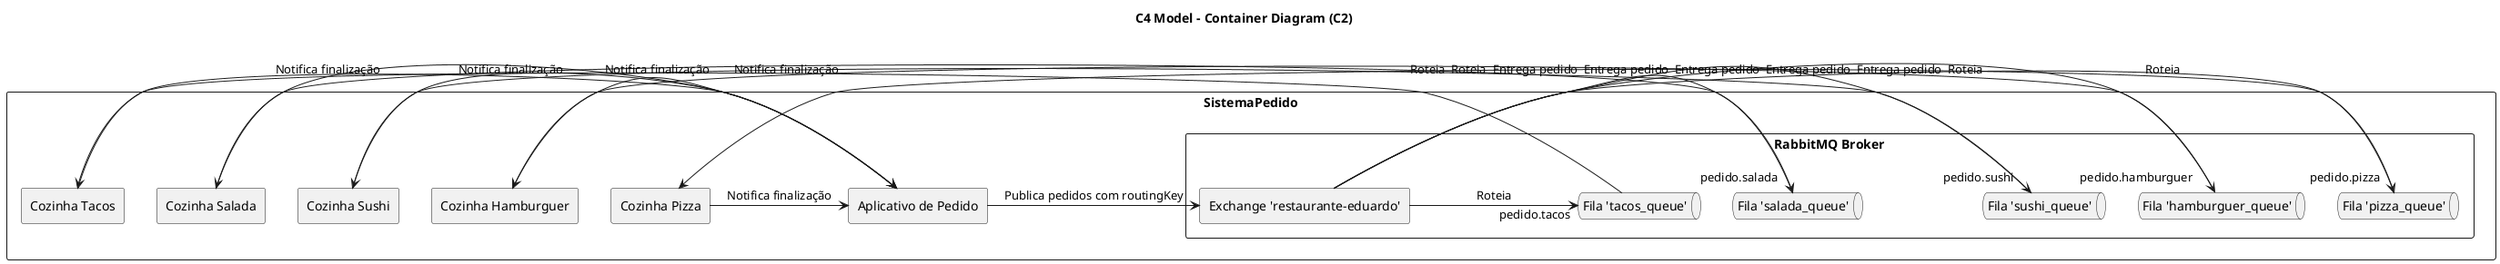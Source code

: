 @startuml
!define RECTANGLE rectangle
!define QUEUE queue

title C4 Model - Container Diagram (C2)

RECTANGLE SistemaPedido as System {
  RECTANGLE "Aplicativo de Pedido" as Produtor
  RECTANGLE "RabbitMQ Broker" as RabbitMQ {
    RECTANGLE Exchange as "Exchange 'restaurante-eduardo'"
    QUEUE FilaPizza as "Fila 'pizza_queue'"
    QUEUE FilaHamburguer as "Fila 'hamburguer_queue'"
    QUEUE FilaSushi as "Fila 'sushi_queue'"
    QUEUE FilaSalada as "Fila 'salada_queue'"
    QUEUE FilaTacos as "Fila 'tacos_queue'"
  }
  RECTANGLE "Cozinha Pizza" as CozinhaPizza
  RECTANGLE "Cozinha Hamburguer" as CozinhaHamburguer
  RECTANGLE "Cozinha Sushi" as CozinhaSushi
  RECTANGLE "Cozinha Salada" as CozinhaSalada
  RECTANGLE "Cozinha Tacos" as CozinhaTacos
}

Produtor -> Exchange : Publica pedidos com routingKey
Exchange -> FilaPizza : Roteia "pedido.pizza"
Exchange -> FilaHamburguer : Roteia "pedido.hamburguer"
Exchange -> FilaSushi : Roteia "pedido.sushi"
Exchange -> FilaSalada : Roteia "pedido.salada"
Exchange -> FilaTacos : Roteia "pedido.tacos"

FilaPizza -> CozinhaPizza : Entrega pedido
FilaHamburguer -> CozinhaHamburguer : Entrega pedido
FilaSushi -> CozinhaSushi : Entrega pedido
FilaSalada -> CozinhaSalada : Entrega pedido
FilaTacos -> CozinhaTacos : Entrega pedido

CozinhaPizza -> Produtor : Notifica finalização
CozinhaHamburguer -> Produtor : Notifica finalização
CozinhaSushi -> Produtor : Notifica finalização
CozinhaSalada -> Produtor : Notifica finalização
CozinhaTacos -> Produtor : Notifica finalização

@enduml
